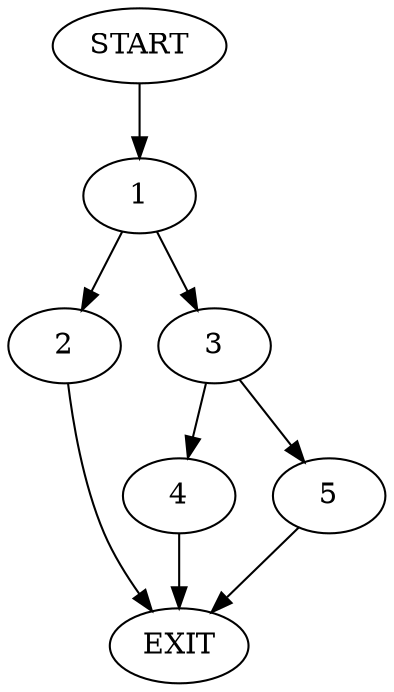 digraph {
0 [label="START"];
1;
2;
3;
4;
5;
6 [label="EXIT"];
0 -> 1;
1 -> 2;
1 -> 3;
2 -> 6;
3 -> 4;
3 -> 5;
5 -> 6;
4 -> 6;
}